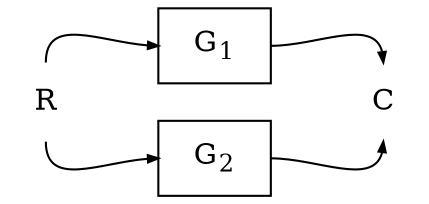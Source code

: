 digraph {

	rankdir=LR;
	a [shape=circle,color = white, label="R"];
	c [shape=circle,color = white, label="C"];
	b [shape=box , label=<G<sub>1</sub>>]
	d [shape=box , label=<G<sub>2</sub>>]

	{ rank = same; b; d }
	
	a -> b [arrowsize = 0.5, tailport = n, headport = w]
	a -> d [arrowsize = 0.5, tailport = s, headport = w]
	b -> c [arrowsize = 0.5, tailport = e, headport = n]
	d -> c [arrowsize = 0.5, tailport = e, headport = s]

}
